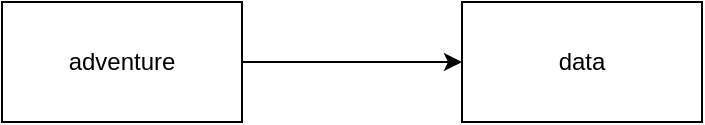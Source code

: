 <mxfile>
    <diagram id="5ze-brlgrcqhnBY8_vyE" name="Page-1">
        <mxGraphModel dx="897" dy="508" grid="1" gridSize="10" guides="1" tooltips="1" connect="1" arrows="1" fold="1" page="1" pageScale="1" pageWidth="850" pageHeight="1100" math="0" shadow="0">
            <root>
                <mxCell id="0"/>
                <mxCell id="1" parent="0"/>
                <mxCell id="4" style="edgeStyle=none;html=1;exitX=1;exitY=0.5;exitDx=0;exitDy=0;entryX=0;entryY=0.5;entryDx=0;entryDy=0;" edge="1" parent="1" source="2" target="3">
                    <mxGeometry relative="1" as="geometry"/>
                </mxCell>
                <mxCell id="2" value="adventure" style="whiteSpace=wrap;html=1;" vertex="1" parent="1">
                    <mxGeometry x="230" y="210" width="120" height="60" as="geometry"/>
                </mxCell>
                <mxCell id="3" value="data" style="whiteSpace=wrap;html=1;" vertex="1" parent="1">
                    <mxGeometry x="460" y="210" width="120" height="60" as="geometry"/>
                </mxCell>
            </root>
        </mxGraphModel>
    </diagram>
</mxfile>